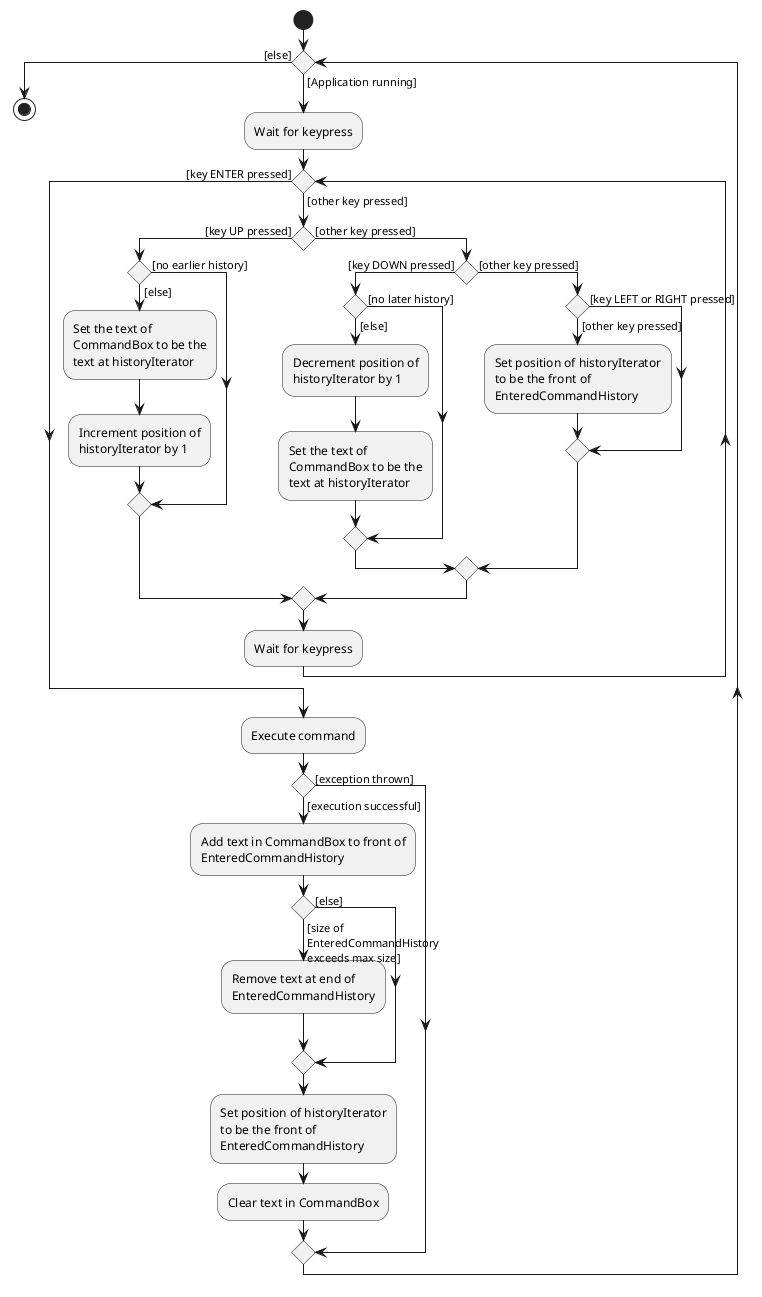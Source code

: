 @startuml
start

while () is ([Application running])
    :Wait for keypress;

    while () is ([other key pressed])
        if () then ([key UP pressed])
            if () then ([no earlier history])
            else ([else])
                :Set the text of
                CommandBox to be the
                text at historyIterator;
                :Increment position of
                historyIterator by 1;
            endif
        else ([other key pressed])

        if () then ([key DOWN pressed])
            if () then ([no later history])
            else ([else])
                :Decrement position of
                historyIterator by 1;
                :Set the text of
                CommandBox to be the
                text at historyIterator;
            endif
        else ([other key pressed])

        if () then ([key LEFT or RIGHT pressed])
        else ([other key pressed])
            :Set position of historyIterator
            to be the front of
            EnteredCommandHistory;

        endif
        endif
        endif
    :Wait for keypress;
    endwhile ([key ENTER pressed])

  :Execute command;
  if () then ([execution successful])
      :Add text in CommandBox to front of
      EnteredCommandHistory;
      if () then ([size of \nEnteredCommandHistory\nexceeds max size])
      :Remove text at end of
      EnteredCommandHistory;
      else ([else])
      endif
      :Set position of historyIterator
      to be the front of
      EnteredCommandHistory;
      :Clear text in CommandBox;
  else ([exception thrown])
  endif
endwhile ([else])
stop
@enduml